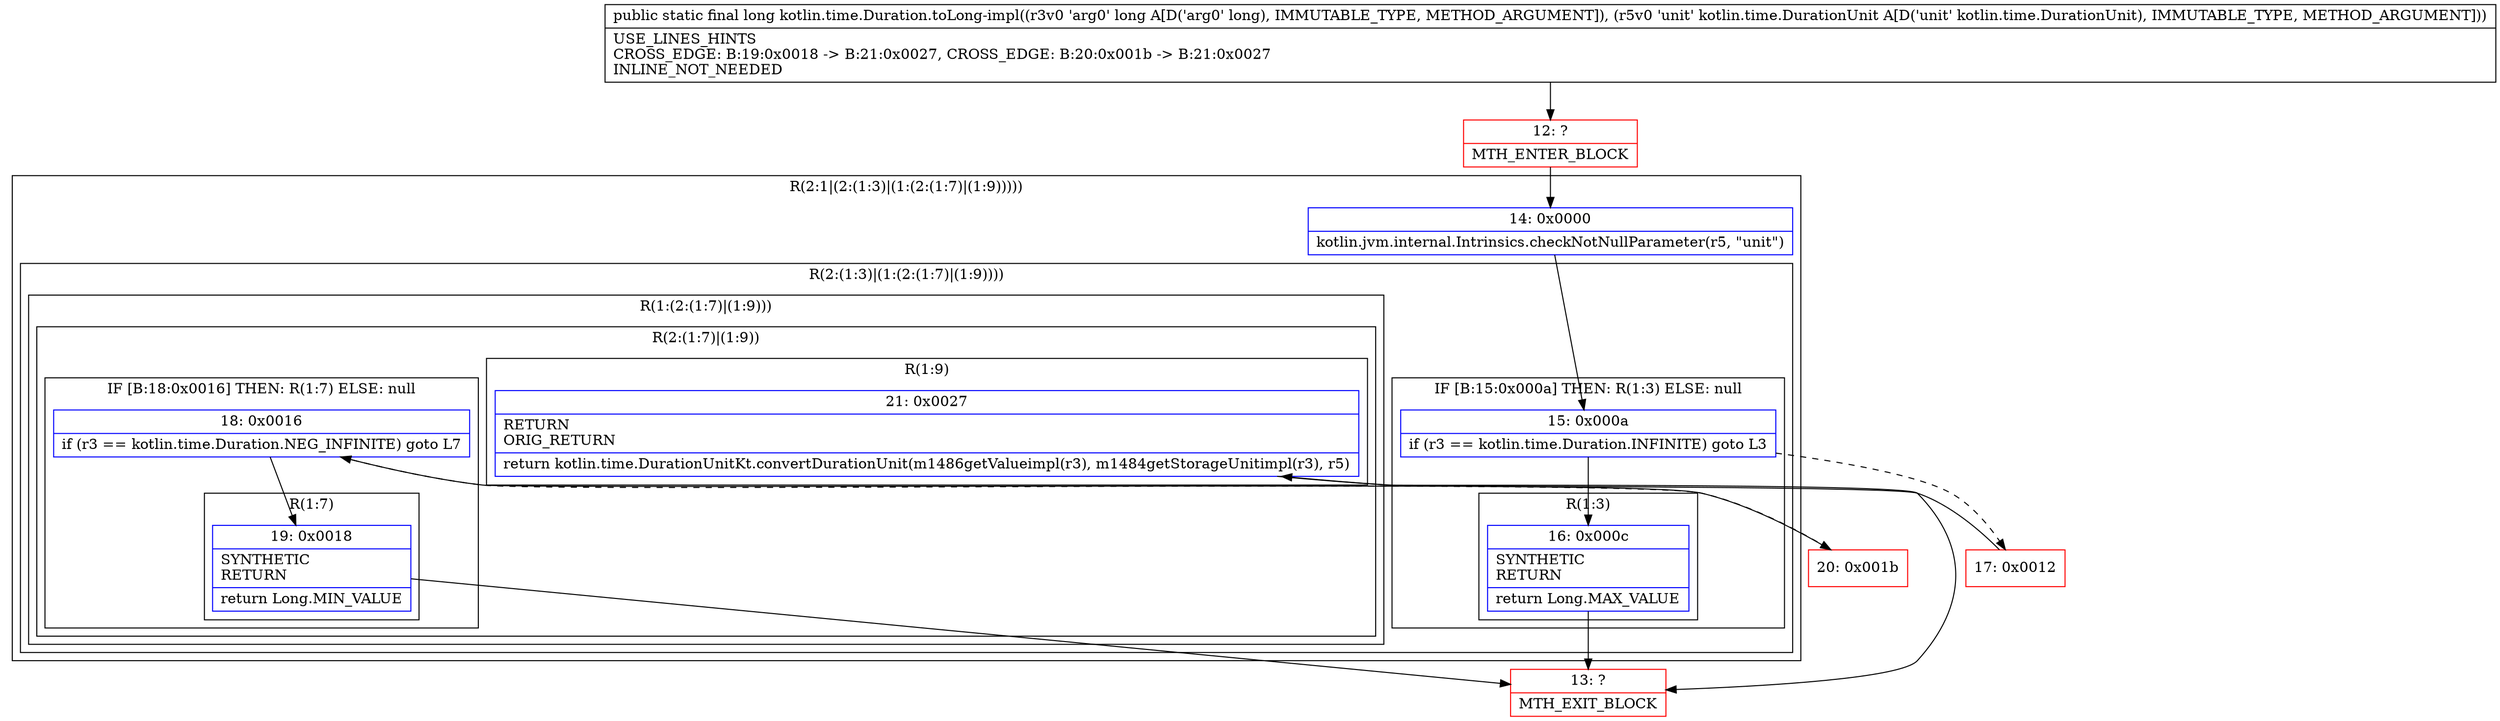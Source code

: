 digraph "CFG forkotlin.time.Duration.toLong\-impl(JLkotlin\/time\/DurationUnit;)J" {
subgraph cluster_Region_400514105 {
label = "R(2:1|(2:(1:3)|(1:(2:(1:7)|(1:9)))))";
node [shape=record,color=blue];
Node_14 [shape=record,label="{14\:\ 0x0000|kotlin.jvm.internal.Intrinsics.checkNotNullParameter(r5, \"unit\")\l}"];
subgraph cluster_Region_1240546274 {
label = "R(2:(1:3)|(1:(2:(1:7)|(1:9))))";
node [shape=record,color=blue];
subgraph cluster_IfRegion_1645513295 {
label = "IF [B:15:0x000a] THEN: R(1:3) ELSE: null";
node [shape=record,color=blue];
Node_15 [shape=record,label="{15\:\ 0x000a|if (r3 == kotlin.time.Duration.INFINITE) goto L3\l}"];
subgraph cluster_Region_655509543 {
label = "R(1:3)";
node [shape=record,color=blue];
Node_16 [shape=record,label="{16\:\ 0x000c|SYNTHETIC\lRETURN\l|return Long.MAX_VALUE\l}"];
}
}
subgraph cluster_Region_1245832808 {
label = "R(1:(2:(1:7)|(1:9)))";
node [shape=record,color=blue];
subgraph cluster_Region_170912489 {
label = "R(2:(1:7)|(1:9))";
node [shape=record,color=blue];
subgraph cluster_IfRegion_1278172945 {
label = "IF [B:18:0x0016] THEN: R(1:7) ELSE: null";
node [shape=record,color=blue];
Node_18 [shape=record,label="{18\:\ 0x0016|if (r3 == kotlin.time.Duration.NEG_INFINITE) goto L7\l}"];
subgraph cluster_Region_2043246019 {
label = "R(1:7)";
node [shape=record,color=blue];
Node_19 [shape=record,label="{19\:\ 0x0018|SYNTHETIC\lRETURN\l|return Long.MIN_VALUE\l}"];
}
}
subgraph cluster_Region_1023327796 {
label = "R(1:9)";
node [shape=record,color=blue];
Node_21 [shape=record,label="{21\:\ 0x0027|RETURN\lORIG_RETURN\l|return kotlin.time.DurationUnitKt.convertDurationUnit(m1486getValueimpl(r3), m1484getStorageUnitimpl(r3), r5)\l}"];
}
}
}
}
}
Node_12 [shape=record,color=red,label="{12\:\ ?|MTH_ENTER_BLOCK\l}"];
Node_13 [shape=record,color=red,label="{13\:\ ?|MTH_EXIT_BLOCK\l}"];
Node_17 [shape=record,color=red,label="{17\:\ 0x0012}"];
Node_20 [shape=record,color=red,label="{20\:\ 0x001b}"];
MethodNode[shape=record,label="{public static final long kotlin.time.Duration.toLong\-impl((r3v0 'arg0' long A[D('arg0' long), IMMUTABLE_TYPE, METHOD_ARGUMENT]), (r5v0 'unit' kotlin.time.DurationUnit A[D('unit' kotlin.time.DurationUnit), IMMUTABLE_TYPE, METHOD_ARGUMENT]))  | USE_LINES_HINTS\lCROSS_EDGE: B:19:0x0018 \-\> B:21:0x0027, CROSS_EDGE: B:20:0x001b \-\> B:21:0x0027\lINLINE_NOT_NEEDED\l}"];
MethodNode -> Node_12;Node_14 -> Node_15;
Node_15 -> Node_16;
Node_15 -> Node_17[style=dashed];
Node_16 -> Node_13;
Node_18 -> Node_19;
Node_18 -> Node_20[style=dashed];
Node_19 -> Node_13;
Node_21 -> Node_13;
Node_12 -> Node_14;
Node_17 -> Node_18;
Node_20 -> Node_21;
}

